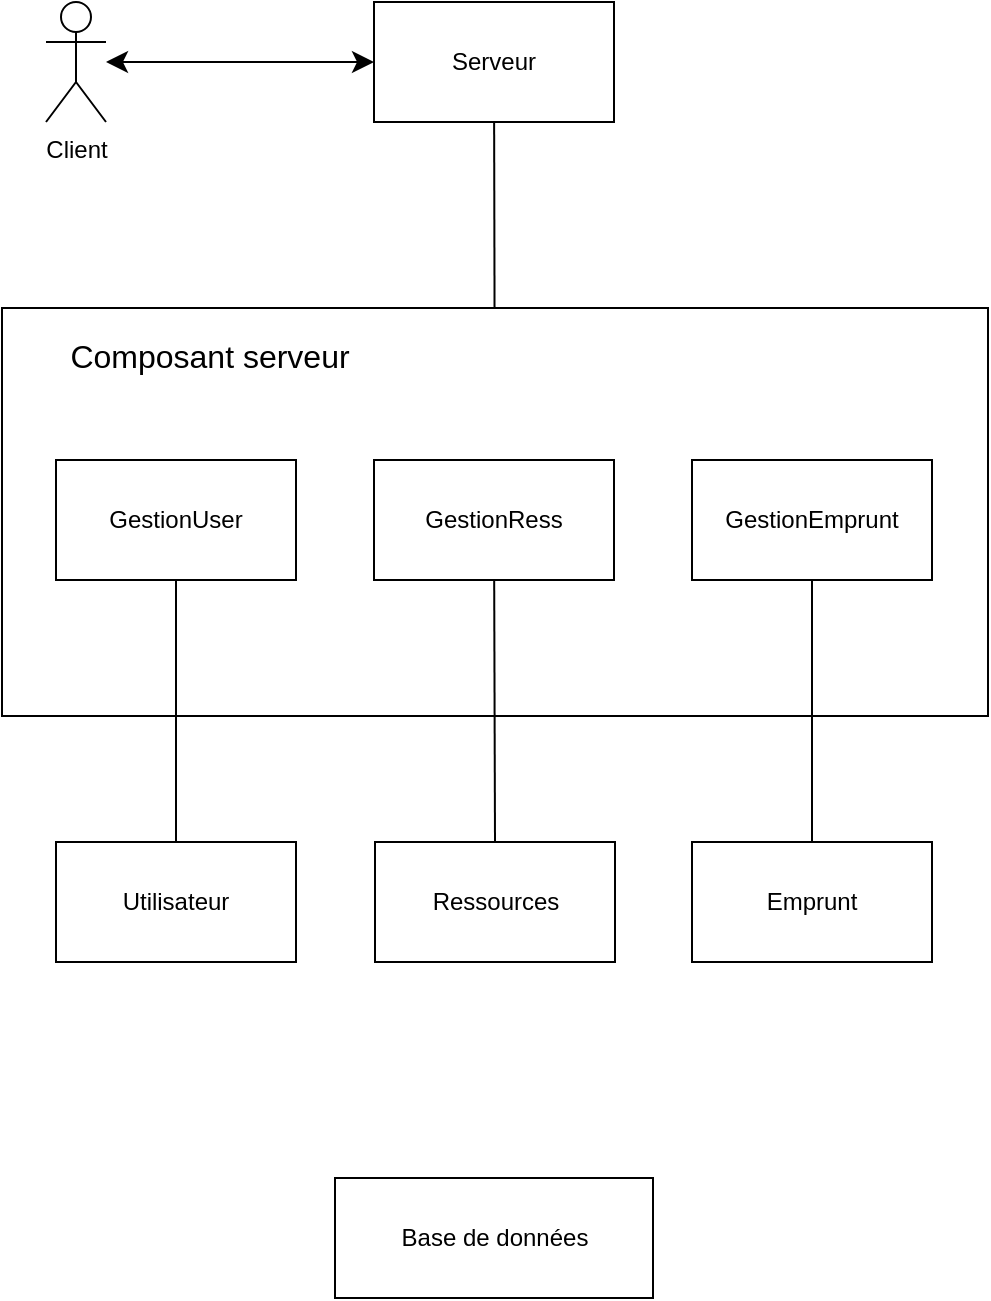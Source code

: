 <mxfile version="26.0.11">
  <diagram name="Page-1" id="nTzetcjNpJMN2InK2jIq">
    <mxGraphModel dx="795" dy="965" grid="0" gridSize="10" guides="1" tooltips="1" connect="1" arrows="1" fold="1" page="0" pageScale="1" pageWidth="1700" pageHeight="1100" math="0" shadow="0">
      <root>
        <mxCell id="0" />
        <mxCell id="1" parent="0" />
        <mxCell id="dt0Bysi8CSAjKdUDs9l--6" style="edgeStyle=none;curved=1;rounded=0;orthogonalLoop=1;jettySize=auto;html=1;entryX=0;entryY=0.5;entryDx=0;entryDy=0;fontSize=12;startSize=8;endSize=8;startArrow=classic;startFill=1;" edge="1" parent="1" source="dt0Bysi8CSAjKdUDs9l--2" target="dt0Bysi8CSAjKdUDs9l--5">
          <mxGeometry relative="1" as="geometry" />
        </mxCell>
        <mxCell id="dt0Bysi8CSAjKdUDs9l--2" value="Client" style="shape=umlActor;verticalLabelPosition=bottom;verticalAlign=top;html=1;outlineConnect=0;" vertex="1" parent="1">
          <mxGeometry y="-48" width="30" height="60" as="geometry" />
        </mxCell>
        <mxCell id="dt0Bysi8CSAjKdUDs9l--21" style="edgeStyle=none;curved=1;rounded=0;orthogonalLoop=1;jettySize=auto;html=1;fontSize=12;startSize=8;endSize=8;endArrow=none;startFill=0;" edge="1" parent="1" source="dt0Bysi8CSAjKdUDs9l--5" target="dt0Bysi8CSAjKdUDs9l--10">
          <mxGeometry relative="1" as="geometry" />
        </mxCell>
        <mxCell id="dt0Bysi8CSAjKdUDs9l--5" value="Serveur" style="rounded=0;whiteSpace=wrap;html=1;" vertex="1" parent="1">
          <mxGeometry x="164" y="-48" width="120" height="60" as="geometry" />
        </mxCell>
        <mxCell id="dt0Bysi8CSAjKdUDs9l--10" value="" style="rounded=0;whiteSpace=wrap;html=1;" vertex="1" parent="1">
          <mxGeometry x="-22" y="105" width="493" height="204" as="geometry" />
        </mxCell>
        <mxCell id="dt0Bysi8CSAjKdUDs9l--11" value="Composant serveur" style="text;strokeColor=none;fillColor=none;html=1;align=center;verticalAlign=middle;whiteSpace=wrap;rounded=0;fontSize=16;" vertex="1" parent="1">
          <mxGeometry y="121" width="164" height="15" as="geometry" />
        </mxCell>
        <mxCell id="dt0Bysi8CSAjKdUDs9l--22" style="edgeStyle=none;curved=1;rounded=0;orthogonalLoop=1;jettySize=auto;html=1;fontSize=12;startSize=8;endSize=8;endArrow=none;startFill=0;" edge="1" parent="1" source="dt0Bysi8CSAjKdUDs9l--12" target="dt0Bysi8CSAjKdUDs9l--16">
          <mxGeometry relative="1" as="geometry" />
        </mxCell>
        <mxCell id="dt0Bysi8CSAjKdUDs9l--12" value="GestionUser" style="rounded=0;whiteSpace=wrap;html=1;" vertex="1" parent="1">
          <mxGeometry x="5" y="181" width="120" height="60" as="geometry" />
        </mxCell>
        <mxCell id="dt0Bysi8CSAjKdUDs9l--23" style="edgeStyle=none;curved=1;rounded=0;orthogonalLoop=1;jettySize=auto;html=1;entryX=0.5;entryY=0;entryDx=0;entryDy=0;fontSize=12;startSize=8;endSize=8;endArrow=none;startFill=0;" edge="1" parent="1" source="dt0Bysi8CSAjKdUDs9l--14" target="dt0Bysi8CSAjKdUDs9l--17">
          <mxGeometry relative="1" as="geometry" />
        </mxCell>
        <mxCell id="dt0Bysi8CSAjKdUDs9l--14" value="GestionRess" style="rounded=0;whiteSpace=wrap;html=1;" vertex="1" parent="1">
          <mxGeometry x="164" y="181" width="120" height="60" as="geometry" />
        </mxCell>
        <mxCell id="dt0Bysi8CSAjKdUDs9l--24" style="edgeStyle=none;curved=1;rounded=0;orthogonalLoop=1;jettySize=auto;html=1;entryX=0.5;entryY=0;entryDx=0;entryDy=0;fontSize=12;startSize=8;endSize=8;endArrow=none;startFill=0;" edge="1" parent="1" source="dt0Bysi8CSAjKdUDs9l--15" target="dt0Bysi8CSAjKdUDs9l--18">
          <mxGeometry relative="1" as="geometry" />
        </mxCell>
        <mxCell id="dt0Bysi8CSAjKdUDs9l--15" value="GestionEmprunt" style="rounded=0;whiteSpace=wrap;html=1;" vertex="1" parent="1">
          <mxGeometry x="323" y="181" width="120" height="60" as="geometry" />
        </mxCell>
        <mxCell id="dt0Bysi8CSAjKdUDs9l--16" value="Utilisateur" style="rounded=0;whiteSpace=wrap;html=1;" vertex="1" parent="1">
          <mxGeometry x="5" y="372" width="120" height="60" as="geometry" />
        </mxCell>
        <mxCell id="dt0Bysi8CSAjKdUDs9l--17" value="Ressources" style="rounded=0;whiteSpace=wrap;html=1;" vertex="1" parent="1">
          <mxGeometry x="164.5" y="372" width="120" height="60" as="geometry" />
        </mxCell>
        <mxCell id="dt0Bysi8CSAjKdUDs9l--18" value="Emprunt" style="rounded=0;whiteSpace=wrap;html=1;" vertex="1" parent="1">
          <mxGeometry x="323" y="372" width="120" height="60" as="geometry" />
        </mxCell>
        <mxCell id="dt0Bysi8CSAjKdUDs9l--19" value="Base de données" style="rounded=0;whiteSpace=wrap;html=1;" vertex="1" parent="1">
          <mxGeometry x="144.5" y="540" width="159" height="60" as="geometry" />
        </mxCell>
      </root>
    </mxGraphModel>
  </diagram>
</mxfile>

